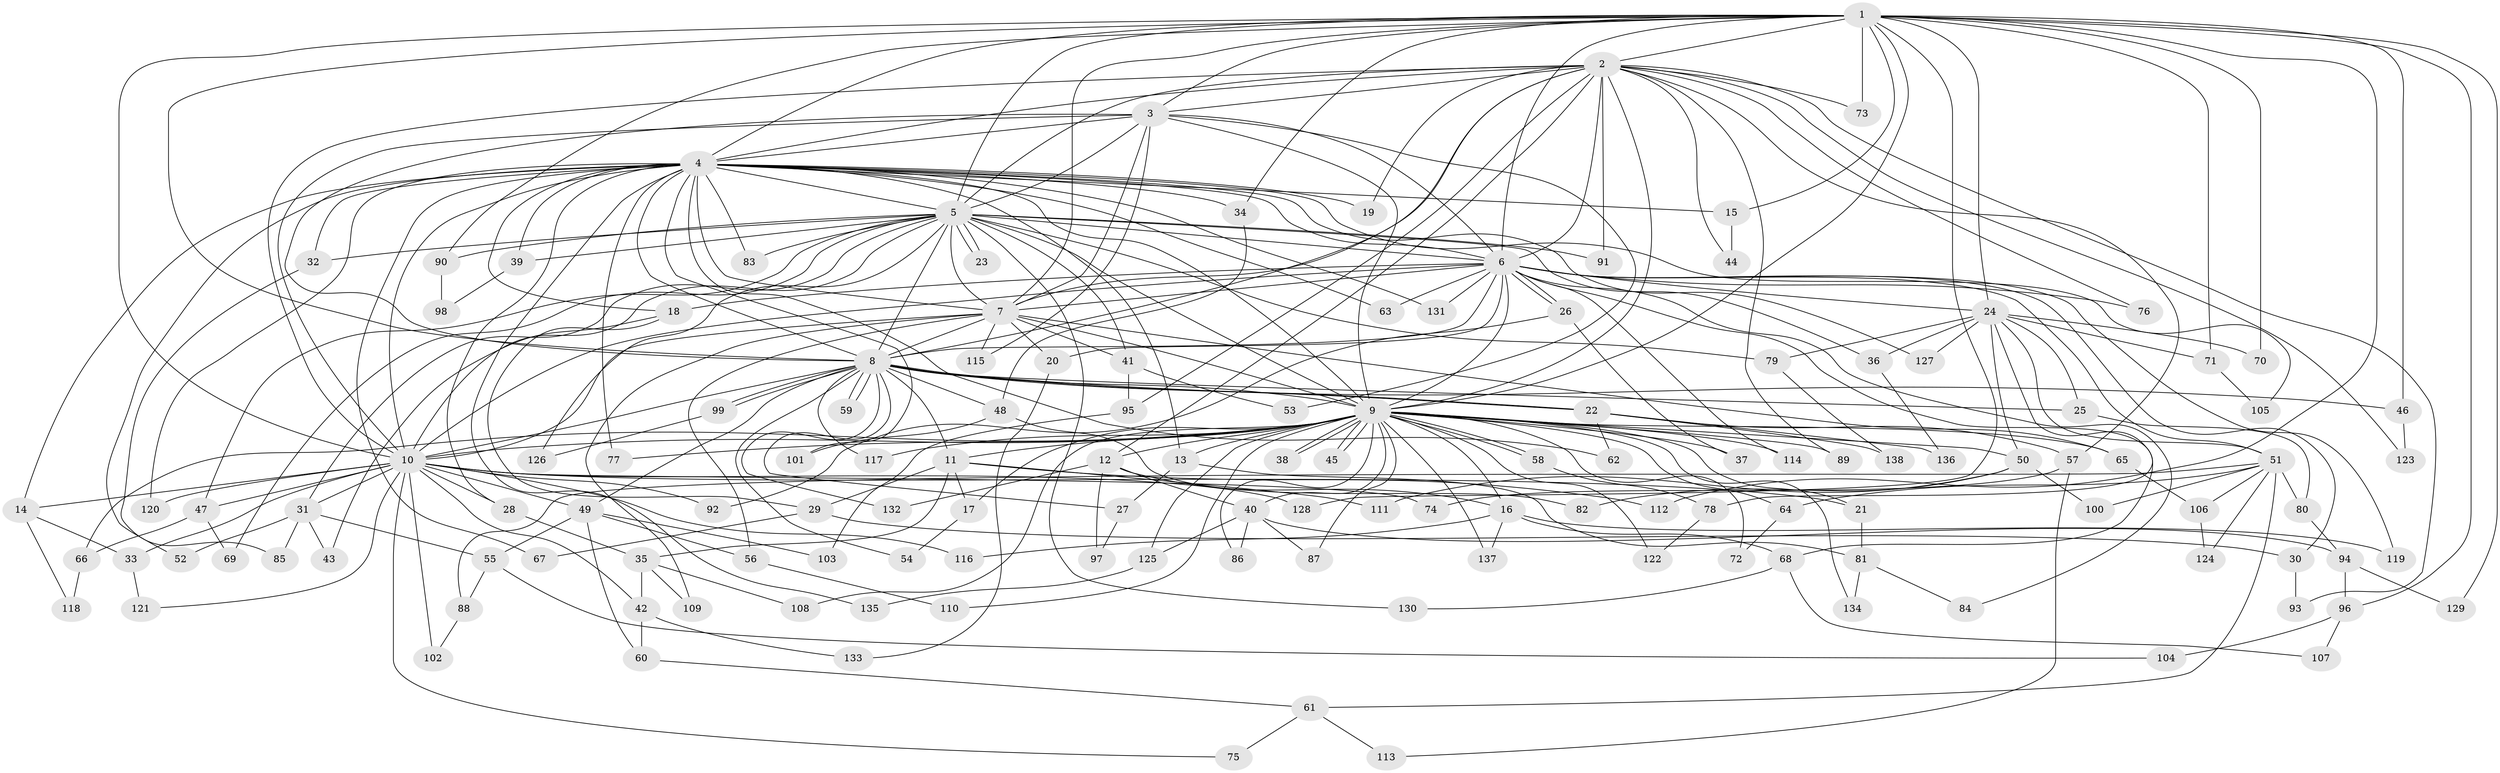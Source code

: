 // coarse degree distribution, {4: 0.21818181818181817, 20: 0.01818181818181818, 3: 0.23636363636363636, 14: 0.01818181818181818, 2: 0.10909090909090909, 5: 0.09090909090909091, 1: 0.07272727272727272, 16: 0.03636363636363636, 8: 0.01818181818181818, 7: 0.01818181818181818, 6: 0.07272727272727272, 26: 0.01818181818181818, 15: 0.03636363636363636, 10: 0.01818181818181818, 19: 0.01818181818181818}
// Generated by graph-tools (version 1.1) at 2025/36/03/04/25 23:36:18]
// undirected, 138 vertices, 301 edges
graph export_dot {
  node [color=gray90,style=filled];
  1;
  2;
  3;
  4;
  5;
  6;
  7;
  8;
  9;
  10;
  11;
  12;
  13;
  14;
  15;
  16;
  17;
  18;
  19;
  20;
  21;
  22;
  23;
  24;
  25;
  26;
  27;
  28;
  29;
  30;
  31;
  32;
  33;
  34;
  35;
  36;
  37;
  38;
  39;
  40;
  41;
  42;
  43;
  44;
  45;
  46;
  47;
  48;
  49;
  50;
  51;
  52;
  53;
  54;
  55;
  56;
  57;
  58;
  59;
  60;
  61;
  62;
  63;
  64;
  65;
  66;
  67;
  68;
  69;
  70;
  71;
  72;
  73;
  74;
  75;
  76;
  77;
  78;
  79;
  80;
  81;
  82;
  83;
  84;
  85;
  86;
  87;
  88;
  89;
  90;
  91;
  92;
  93;
  94;
  95;
  96;
  97;
  98;
  99;
  100;
  101;
  102;
  103;
  104;
  105;
  106;
  107;
  108;
  109;
  110;
  111;
  112;
  113;
  114;
  115;
  116;
  117;
  118;
  119;
  120;
  121;
  122;
  123;
  124;
  125;
  126;
  127;
  128;
  129;
  130;
  131;
  132;
  133;
  134;
  135;
  136;
  137;
  138;
  1 -- 2;
  1 -- 3;
  1 -- 4;
  1 -- 5;
  1 -- 6;
  1 -- 7;
  1 -- 8;
  1 -- 9;
  1 -- 10;
  1 -- 15;
  1 -- 24;
  1 -- 34;
  1 -- 46;
  1 -- 70;
  1 -- 71;
  1 -- 73;
  1 -- 90;
  1 -- 96;
  1 -- 112;
  1 -- 128;
  1 -- 129;
  2 -- 3;
  2 -- 4;
  2 -- 5;
  2 -- 6;
  2 -- 7;
  2 -- 8;
  2 -- 9;
  2 -- 10;
  2 -- 12;
  2 -- 19;
  2 -- 44;
  2 -- 57;
  2 -- 73;
  2 -- 76;
  2 -- 89;
  2 -- 91;
  2 -- 93;
  2 -- 95;
  2 -- 123;
  3 -- 4;
  3 -- 5;
  3 -- 6;
  3 -- 7;
  3 -- 8;
  3 -- 9;
  3 -- 10;
  3 -- 53;
  3 -- 115;
  4 -- 5;
  4 -- 6;
  4 -- 7;
  4 -- 8;
  4 -- 9;
  4 -- 10;
  4 -- 13;
  4 -- 14;
  4 -- 15;
  4 -- 18;
  4 -- 19;
  4 -- 28;
  4 -- 32;
  4 -- 34;
  4 -- 39;
  4 -- 52;
  4 -- 62;
  4 -- 63;
  4 -- 67;
  4 -- 77;
  4 -- 83;
  4 -- 101;
  4 -- 105;
  4 -- 120;
  4 -- 127;
  4 -- 131;
  4 -- 135;
  5 -- 6;
  5 -- 7;
  5 -- 8;
  5 -- 9;
  5 -- 10;
  5 -- 23;
  5 -- 23;
  5 -- 31;
  5 -- 32;
  5 -- 36;
  5 -- 39;
  5 -- 41;
  5 -- 47;
  5 -- 69;
  5 -- 79;
  5 -- 83;
  5 -- 90;
  5 -- 91;
  5 -- 126;
  5 -- 130;
  6 -- 7;
  6 -- 8;
  6 -- 9;
  6 -- 10;
  6 -- 18;
  6 -- 20;
  6 -- 24;
  6 -- 26;
  6 -- 26;
  6 -- 30;
  6 -- 51;
  6 -- 63;
  6 -- 68;
  6 -- 76;
  6 -- 84;
  6 -- 114;
  6 -- 119;
  6 -- 131;
  7 -- 8;
  7 -- 9;
  7 -- 10;
  7 -- 20;
  7 -- 41;
  7 -- 56;
  7 -- 65;
  7 -- 109;
  7 -- 115;
  8 -- 9;
  8 -- 10;
  8 -- 11;
  8 -- 22;
  8 -- 22;
  8 -- 25;
  8 -- 27;
  8 -- 46;
  8 -- 48;
  8 -- 49;
  8 -- 54;
  8 -- 59;
  8 -- 59;
  8 -- 99;
  8 -- 99;
  8 -- 117;
  8 -- 132;
  9 -- 10;
  9 -- 11;
  9 -- 12;
  9 -- 13;
  9 -- 16;
  9 -- 17;
  9 -- 21;
  9 -- 37;
  9 -- 38;
  9 -- 38;
  9 -- 40;
  9 -- 45;
  9 -- 45;
  9 -- 50;
  9 -- 58;
  9 -- 58;
  9 -- 64;
  9 -- 65;
  9 -- 66;
  9 -- 72;
  9 -- 77;
  9 -- 86;
  9 -- 87;
  9 -- 89;
  9 -- 108;
  9 -- 110;
  9 -- 114;
  9 -- 117;
  9 -- 122;
  9 -- 125;
  9 -- 134;
  9 -- 137;
  10 -- 14;
  10 -- 21;
  10 -- 28;
  10 -- 31;
  10 -- 33;
  10 -- 42;
  10 -- 47;
  10 -- 49;
  10 -- 74;
  10 -- 75;
  10 -- 92;
  10 -- 102;
  10 -- 116;
  10 -- 120;
  10 -- 121;
  10 -- 128;
  11 -- 17;
  11 -- 29;
  11 -- 35;
  11 -- 111;
  11 -- 112;
  12 -- 16;
  12 -- 40;
  12 -- 97;
  12 -- 132;
  13 -- 27;
  13 -- 81;
  14 -- 33;
  14 -- 118;
  15 -- 44;
  16 -- 68;
  16 -- 116;
  16 -- 119;
  16 -- 137;
  17 -- 54;
  18 -- 29;
  18 -- 43;
  20 -- 133;
  21 -- 81;
  22 -- 57;
  22 -- 62;
  22 -- 136;
  22 -- 138;
  24 -- 25;
  24 -- 36;
  24 -- 50;
  24 -- 51;
  24 -- 70;
  24 -- 71;
  24 -- 78;
  24 -- 79;
  24 -- 127;
  25 -- 80;
  26 -- 37;
  26 -- 92;
  27 -- 97;
  28 -- 35;
  29 -- 30;
  29 -- 67;
  30 -- 93;
  31 -- 43;
  31 -- 52;
  31 -- 55;
  31 -- 85;
  32 -- 85;
  33 -- 121;
  34 -- 48;
  35 -- 42;
  35 -- 108;
  35 -- 109;
  36 -- 136;
  39 -- 98;
  40 -- 86;
  40 -- 87;
  40 -- 94;
  40 -- 125;
  41 -- 53;
  41 -- 95;
  42 -- 60;
  42 -- 133;
  46 -- 123;
  47 -- 66;
  47 -- 69;
  48 -- 82;
  48 -- 101;
  49 -- 55;
  49 -- 56;
  49 -- 60;
  49 -- 103;
  50 -- 82;
  50 -- 100;
  50 -- 111;
  51 -- 61;
  51 -- 64;
  51 -- 80;
  51 -- 88;
  51 -- 100;
  51 -- 106;
  51 -- 124;
  55 -- 88;
  55 -- 104;
  56 -- 110;
  57 -- 74;
  57 -- 113;
  58 -- 78;
  60 -- 61;
  61 -- 75;
  61 -- 113;
  64 -- 72;
  65 -- 106;
  66 -- 118;
  68 -- 107;
  68 -- 130;
  71 -- 105;
  78 -- 122;
  79 -- 138;
  80 -- 94;
  81 -- 84;
  81 -- 134;
  88 -- 102;
  90 -- 98;
  94 -- 96;
  94 -- 129;
  95 -- 103;
  96 -- 104;
  96 -- 107;
  99 -- 126;
  106 -- 124;
  125 -- 135;
}
